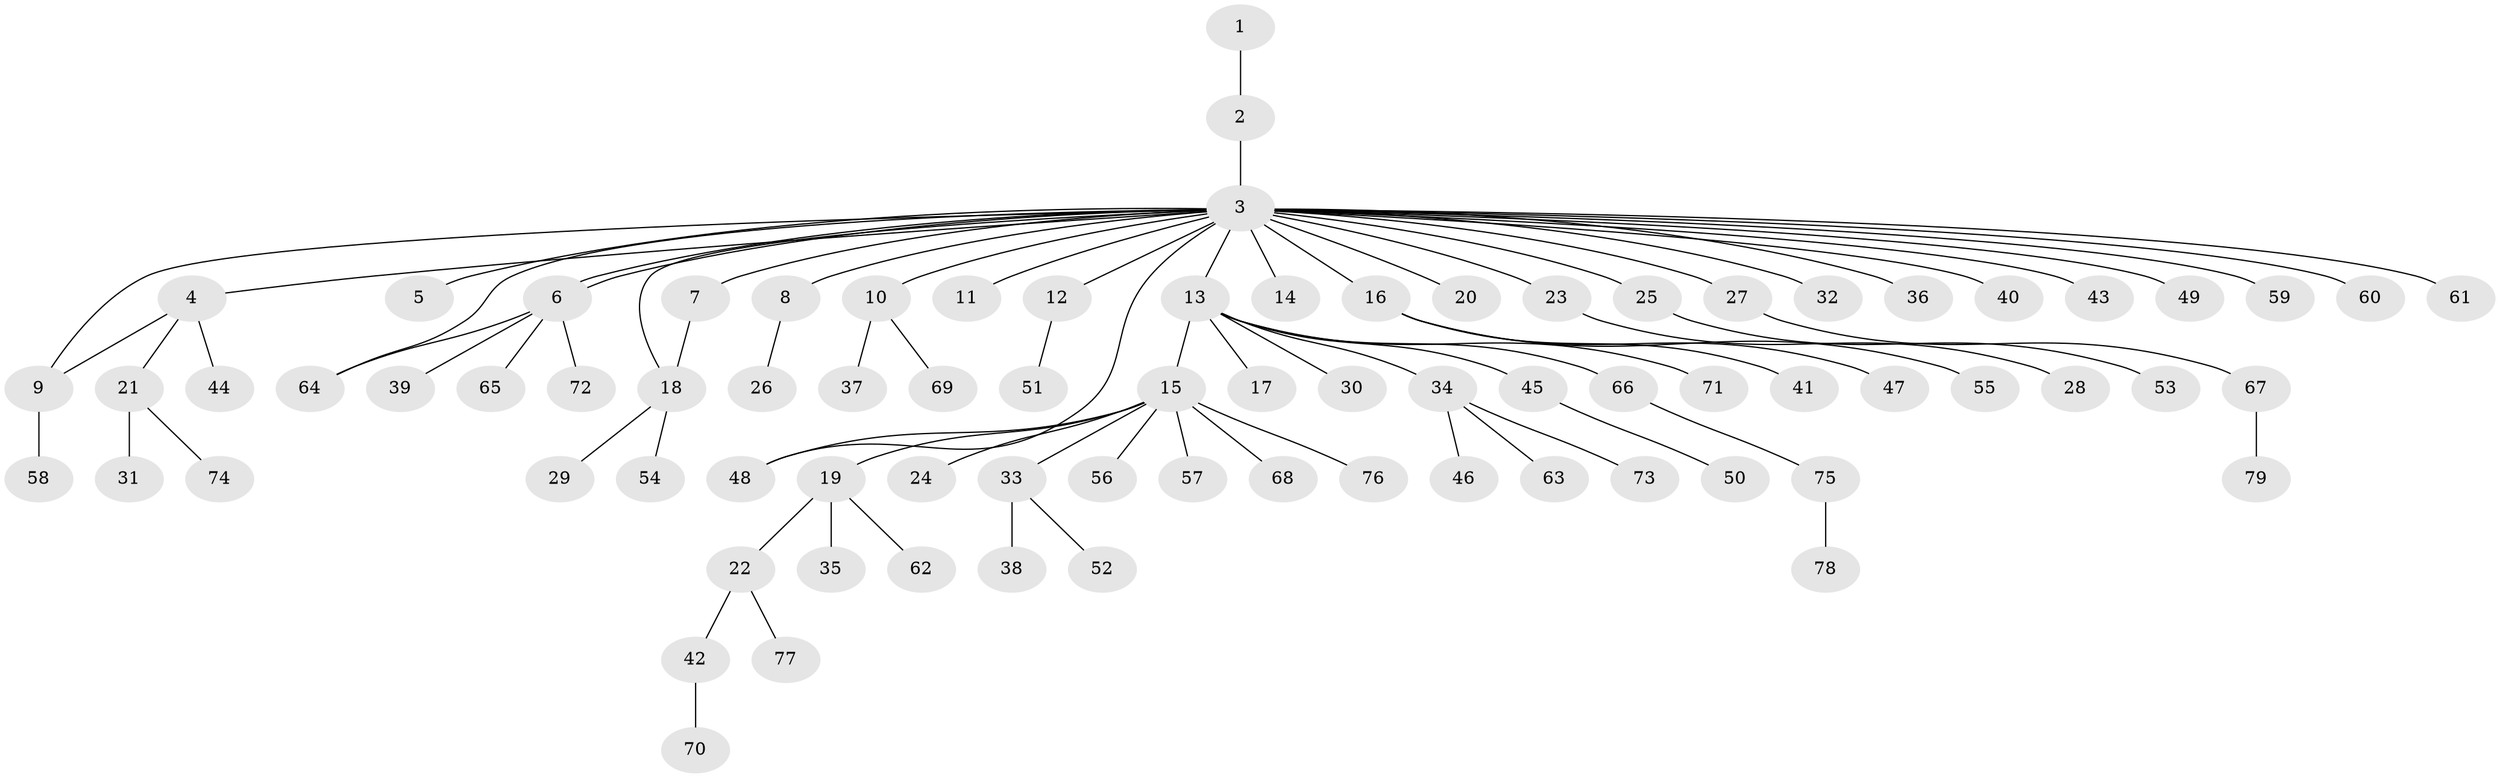 // coarse degree distribution, {1: 0.6885245901639344, 2: 0.16393442622950818, 27: 0.01639344262295082, 4: 0.01639344262295082, 5: 0.03278688524590164, 8: 0.03278688524590164, 3: 0.04918032786885246}
// Generated by graph-tools (version 1.1) at 2025/41/03/06/25 10:41:47]
// undirected, 79 vertices, 83 edges
graph export_dot {
graph [start="1"]
  node [color=gray90,style=filled];
  1;
  2;
  3;
  4;
  5;
  6;
  7;
  8;
  9;
  10;
  11;
  12;
  13;
  14;
  15;
  16;
  17;
  18;
  19;
  20;
  21;
  22;
  23;
  24;
  25;
  26;
  27;
  28;
  29;
  30;
  31;
  32;
  33;
  34;
  35;
  36;
  37;
  38;
  39;
  40;
  41;
  42;
  43;
  44;
  45;
  46;
  47;
  48;
  49;
  50;
  51;
  52;
  53;
  54;
  55;
  56;
  57;
  58;
  59;
  60;
  61;
  62;
  63;
  64;
  65;
  66;
  67;
  68;
  69;
  70;
  71;
  72;
  73;
  74;
  75;
  76;
  77;
  78;
  79;
  1 -- 2;
  2 -- 3;
  3 -- 4;
  3 -- 5;
  3 -- 6;
  3 -- 6;
  3 -- 7;
  3 -- 8;
  3 -- 9;
  3 -- 10;
  3 -- 11;
  3 -- 12;
  3 -- 13;
  3 -- 14;
  3 -- 16;
  3 -- 18;
  3 -- 20;
  3 -- 23;
  3 -- 25;
  3 -- 27;
  3 -- 32;
  3 -- 36;
  3 -- 40;
  3 -- 43;
  3 -- 48;
  3 -- 49;
  3 -- 59;
  3 -- 60;
  3 -- 61;
  3 -- 64;
  4 -- 9;
  4 -- 21;
  4 -- 44;
  6 -- 39;
  6 -- 64;
  6 -- 65;
  6 -- 72;
  7 -- 18;
  8 -- 26;
  9 -- 58;
  10 -- 37;
  10 -- 69;
  12 -- 51;
  13 -- 15;
  13 -- 17;
  13 -- 30;
  13 -- 34;
  13 -- 45;
  13 -- 66;
  13 -- 71;
  15 -- 19;
  15 -- 24;
  15 -- 33;
  15 -- 48;
  15 -- 56;
  15 -- 57;
  15 -- 68;
  15 -- 76;
  16 -- 41;
  16 -- 47;
  16 -- 55;
  18 -- 29;
  18 -- 54;
  19 -- 22;
  19 -- 35;
  19 -- 62;
  21 -- 31;
  21 -- 74;
  22 -- 42;
  22 -- 77;
  23 -- 28;
  25 -- 53;
  27 -- 67;
  33 -- 38;
  33 -- 52;
  34 -- 46;
  34 -- 63;
  34 -- 73;
  42 -- 70;
  45 -- 50;
  66 -- 75;
  67 -- 79;
  75 -- 78;
}
